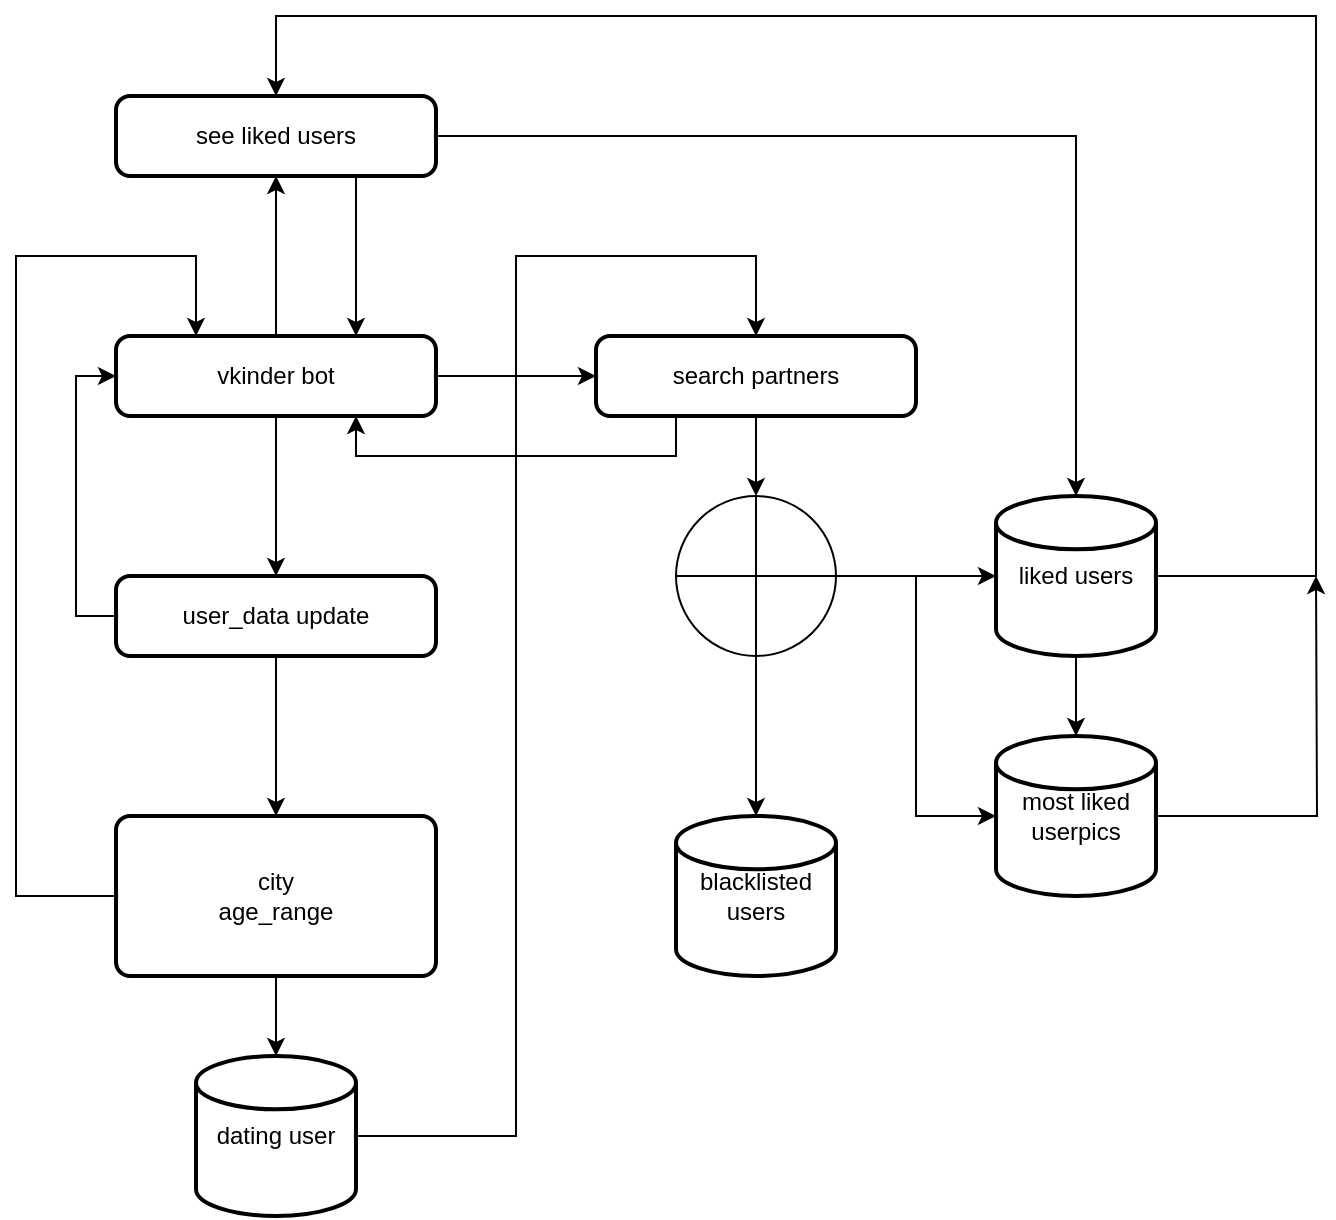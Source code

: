 <mxfile version="13.6.2" type="device"><diagram id="C5RBs43oDa-KdzZeNtuy" name="Page-1"><mxGraphModel dx="1086" dy="846" grid="1" gridSize="10" guides="1" tooltips="1" connect="1" arrows="1" fold="1" page="1" pageScale="1" pageWidth="827" pageHeight="1169" math="0" shadow="0"><root><mxCell id="WIyWlLk6GJQsqaUBKTNV-0"/><mxCell id="WIyWlLk6GJQsqaUBKTNV-1" parent="WIyWlLk6GJQsqaUBKTNV-0"/><mxCell id="GMlUZHsK3UNw6rVdl2p6-2" style="edgeStyle=orthogonalEdgeStyle;rounded=0;orthogonalLoop=1;jettySize=auto;html=1;" edge="1" parent="WIyWlLk6GJQsqaUBKTNV-1" source="GMlUZHsK3UNw6rVdl2p6-1"><mxGeometry relative="1" as="geometry"><mxPoint x="240" y="400" as="targetPoint"/></mxGeometry></mxCell><mxCell id="GMlUZHsK3UNw6rVdl2p6-9" style="edgeStyle=orthogonalEdgeStyle;rounded=0;orthogonalLoop=1;jettySize=auto;html=1;" edge="1" parent="WIyWlLk6GJQsqaUBKTNV-1" source="GMlUZHsK3UNw6rVdl2p6-1" target="GMlUZHsK3UNw6rVdl2p6-8"><mxGeometry relative="1" as="geometry"/></mxCell><mxCell id="GMlUZHsK3UNw6rVdl2p6-23" style="edgeStyle=orthogonalEdgeStyle;rounded=0;orthogonalLoop=1;jettySize=auto;html=1;entryX=0.5;entryY=1;entryDx=0;entryDy=0;" edge="1" parent="WIyWlLk6GJQsqaUBKTNV-1" source="GMlUZHsK3UNw6rVdl2p6-1" target="GMlUZHsK3UNw6rVdl2p6-20"><mxGeometry relative="1" as="geometry"/></mxCell><mxCell id="GMlUZHsK3UNw6rVdl2p6-1" value="vkinder bot" style="rounded=1;whiteSpace=wrap;html=1;absoluteArcSize=1;arcSize=14;strokeWidth=2;" vertex="1" parent="WIyWlLk6GJQsqaUBKTNV-1"><mxGeometry x="160" y="280" width="160" height="40" as="geometry"/></mxCell><mxCell id="GMlUZHsK3UNw6rVdl2p6-4" style="edgeStyle=orthogonalEdgeStyle;rounded=0;orthogonalLoop=1;jettySize=auto;html=1;entryX=0;entryY=0.5;entryDx=0;entryDy=0;" edge="1" parent="WIyWlLk6GJQsqaUBKTNV-1" source="GMlUZHsK3UNw6rVdl2p6-3" target="GMlUZHsK3UNw6rVdl2p6-1"><mxGeometry relative="1" as="geometry"><Array as="points"><mxPoint x="140" y="420"/><mxPoint x="140" y="300"/></Array></mxGeometry></mxCell><mxCell id="GMlUZHsK3UNw6rVdl2p6-7" value="" style="edgeStyle=orthogonalEdgeStyle;rounded=0;orthogonalLoop=1;jettySize=auto;html=1;" edge="1" parent="WIyWlLk6GJQsqaUBKTNV-1" source="GMlUZHsK3UNw6rVdl2p6-3" target="GMlUZHsK3UNw6rVdl2p6-5"><mxGeometry relative="1" as="geometry"/></mxCell><mxCell id="GMlUZHsK3UNw6rVdl2p6-3" value="user_data update&lt;br&gt;" style="rounded=1;whiteSpace=wrap;html=1;absoluteArcSize=1;arcSize=14;strokeWidth=2;" vertex="1" parent="WIyWlLk6GJQsqaUBKTNV-1"><mxGeometry x="160" y="400" width="160" height="40" as="geometry"/></mxCell><mxCell id="GMlUZHsK3UNw6rVdl2p6-6" style="edgeStyle=orthogonalEdgeStyle;rounded=0;orthogonalLoop=1;jettySize=auto;html=1;" edge="1" parent="WIyWlLk6GJQsqaUBKTNV-1" source="GMlUZHsK3UNw6rVdl2p6-5" target="GMlUZHsK3UNw6rVdl2p6-1"><mxGeometry relative="1" as="geometry"><mxPoint x="240" y="280" as="targetPoint"/><Array as="points"><mxPoint x="110" y="560"/><mxPoint x="110" y="240"/><mxPoint x="200" y="240"/></Array></mxGeometry></mxCell><mxCell id="GMlUZHsK3UNw6rVdl2p6-15" value="" style="edgeStyle=orthogonalEdgeStyle;rounded=0;orthogonalLoop=1;jettySize=auto;html=1;" edge="1" parent="WIyWlLk6GJQsqaUBKTNV-1" source="GMlUZHsK3UNw6rVdl2p6-5" target="GMlUZHsK3UNw6rVdl2p6-14"><mxGeometry relative="1" as="geometry"/></mxCell><mxCell id="GMlUZHsK3UNw6rVdl2p6-5" value="city&lt;br&gt;age_range" style="rounded=1;whiteSpace=wrap;html=1;absoluteArcSize=1;arcSize=14;strokeWidth=2;" vertex="1" parent="WIyWlLk6GJQsqaUBKTNV-1"><mxGeometry x="160" y="520" width="160" height="80" as="geometry"/></mxCell><mxCell id="GMlUZHsK3UNw6rVdl2p6-11" style="edgeStyle=orthogonalEdgeStyle;rounded=0;orthogonalLoop=1;jettySize=auto;html=1;entryX=0.5;entryY=0;entryDx=0;entryDy=0;entryPerimeter=0;" edge="1" parent="WIyWlLk6GJQsqaUBKTNV-1" source="GMlUZHsK3UNw6rVdl2p6-8" target="GMlUZHsK3UNw6rVdl2p6-10"><mxGeometry relative="1" as="geometry"/></mxCell><mxCell id="GMlUZHsK3UNw6rVdl2p6-19" style="edgeStyle=orthogonalEdgeStyle;rounded=0;orthogonalLoop=1;jettySize=auto;html=1;exitX=0.25;exitY=1;exitDx=0;exitDy=0;entryX=0.75;entryY=1;entryDx=0;entryDy=0;" edge="1" parent="WIyWlLk6GJQsqaUBKTNV-1" source="GMlUZHsK3UNw6rVdl2p6-8" target="GMlUZHsK3UNw6rVdl2p6-1"><mxGeometry relative="1" as="geometry"/></mxCell><mxCell id="GMlUZHsK3UNw6rVdl2p6-8" value="search partners" style="rounded=1;whiteSpace=wrap;html=1;absoluteArcSize=1;arcSize=14;strokeWidth=2;" vertex="1" parent="WIyWlLk6GJQsqaUBKTNV-1"><mxGeometry x="400" y="280" width="160" height="40" as="geometry"/></mxCell><mxCell id="GMlUZHsK3UNw6rVdl2p6-16" style="edgeStyle=orthogonalEdgeStyle;rounded=0;orthogonalLoop=1;jettySize=auto;html=1;" edge="1" parent="WIyWlLk6GJQsqaUBKTNV-1" source="GMlUZHsK3UNw6rVdl2p6-10" target="GMlUZHsK3UNw6rVdl2p6-13"><mxGeometry relative="1" as="geometry"/></mxCell><mxCell id="GMlUZHsK3UNw6rVdl2p6-18" style="edgeStyle=orthogonalEdgeStyle;rounded=0;orthogonalLoop=1;jettySize=auto;html=1;entryX=0;entryY=0.5;entryDx=0;entryDy=0;entryPerimeter=0;" edge="1" parent="WIyWlLk6GJQsqaUBKTNV-1" source="GMlUZHsK3UNw6rVdl2p6-10" target="GMlUZHsK3UNw6rVdl2p6-17"><mxGeometry relative="1" as="geometry"/></mxCell><mxCell id="GMlUZHsK3UNw6rVdl2p6-28" style="edgeStyle=orthogonalEdgeStyle;rounded=0;orthogonalLoop=1;jettySize=auto;html=1;entryX=0;entryY=0.5;entryDx=0;entryDy=0;entryPerimeter=0;" edge="1" parent="WIyWlLk6GJQsqaUBKTNV-1" source="GMlUZHsK3UNw6rVdl2p6-10" target="GMlUZHsK3UNw6rVdl2p6-27"><mxGeometry relative="1" as="geometry"/></mxCell><mxCell id="GMlUZHsK3UNw6rVdl2p6-10" value="" style="verticalLabelPosition=bottom;verticalAlign=top;html=1;shape=mxgraph.flowchart.summing_function;" vertex="1" parent="WIyWlLk6GJQsqaUBKTNV-1"><mxGeometry x="440" y="360" width="80" height="80" as="geometry"/></mxCell><mxCell id="GMlUZHsK3UNw6rVdl2p6-13" value="blacklisted users" style="strokeWidth=2;html=1;shape=mxgraph.flowchart.database;whiteSpace=wrap;" vertex="1" parent="WIyWlLk6GJQsqaUBKTNV-1"><mxGeometry x="440" y="520" width="80" height="80" as="geometry"/></mxCell><mxCell id="GMlUZHsK3UNw6rVdl2p6-26" style="edgeStyle=orthogonalEdgeStyle;rounded=0;orthogonalLoop=1;jettySize=auto;html=1;entryX=0.5;entryY=0;entryDx=0;entryDy=0;" edge="1" parent="WIyWlLk6GJQsqaUBKTNV-1" source="GMlUZHsK3UNw6rVdl2p6-14" target="GMlUZHsK3UNw6rVdl2p6-8"><mxGeometry relative="1" as="geometry"><Array as="points"><mxPoint x="360" y="680"/><mxPoint x="360" y="240"/><mxPoint x="480" y="240"/></Array></mxGeometry></mxCell><mxCell id="GMlUZHsK3UNw6rVdl2p6-14" value="dating user" style="strokeWidth=2;html=1;shape=mxgraph.flowchart.database;whiteSpace=wrap;" vertex="1" parent="WIyWlLk6GJQsqaUBKTNV-1"><mxGeometry x="200" y="640" width="80" height="80" as="geometry"/></mxCell><mxCell id="GMlUZHsK3UNw6rVdl2p6-22" style="edgeStyle=orthogonalEdgeStyle;rounded=0;orthogonalLoop=1;jettySize=auto;html=1;entryX=0.5;entryY=0;entryDx=0;entryDy=0;" edge="1" parent="WIyWlLk6GJQsqaUBKTNV-1" source="GMlUZHsK3UNw6rVdl2p6-17" target="GMlUZHsK3UNw6rVdl2p6-20"><mxGeometry relative="1" as="geometry"><Array as="points"><mxPoint x="760" y="400"/><mxPoint x="760" y="120"/><mxPoint x="240" y="120"/></Array></mxGeometry></mxCell><mxCell id="GMlUZHsK3UNw6rVdl2p6-29" value="" style="edgeStyle=orthogonalEdgeStyle;rounded=0;orthogonalLoop=1;jettySize=auto;html=1;" edge="1" parent="WIyWlLk6GJQsqaUBKTNV-1" source="GMlUZHsK3UNw6rVdl2p6-17" target="GMlUZHsK3UNw6rVdl2p6-27"><mxGeometry relative="1" as="geometry"/></mxCell><mxCell id="GMlUZHsK3UNw6rVdl2p6-17" value="liked users" style="strokeWidth=2;html=1;shape=mxgraph.flowchart.database;whiteSpace=wrap;" vertex="1" parent="WIyWlLk6GJQsqaUBKTNV-1"><mxGeometry x="600" y="360" width="80" height="80" as="geometry"/></mxCell><mxCell id="GMlUZHsK3UNw6rVdl2p6-21" style="edgeStyle=orthogonalEdgeStyle;rounded=0;orthogonalLoop=1;jettySize=auto;html=1;entryX=0.5;entryY=0;entryDx=0;entryDy=0;entryPerimeter=0;" edge="1" parent="WIyWlLk6GJQsqaUBKTNV-1" source="GMlUZHsK3UNw6rVdl2p6-20" target="GMlUZHsK3UNw6rVdl2p6-17"><mxGeometry relative="1" as="geometry"/></mxCell><mxCell id="GMlUZHsK3UNw6rVdl2p6-24" style="edgeStyle=orthogonalEdgeStyle;rounded=0;orthogonalLoop=1;jettySize=auto;html=1;exitX=0.75;exitY=1;exitDx=0;exitDy=0;entryX=0.75;entryY=0;entryDx=0;entryDy=0;" edge="1" parent="WIyWlLk6GJQsqaUBKTNV-1" source="GMlUZHsK3UNw6rVdl2p6-20" target="GMlUZHsK3UNw6rVdl2p6-1"><mxGeometry relative="1" as="geometry"/></mxCell><mxCell id="GMlUZHsK3UNw6rVdl2p6-20" value="see liked users" style="rounded=1;whiteSpace=wrap;html=1;absoluteArcSize=1;arcSize=14;strokeWidth=2;" vertex="1" parent="WIyWlLk6GJQsqaUBKTNV-1"><mxGeometry x="160" y="160" width="160" height="40" as="geometry"/></mxCell><mxCell id="GMlUZHsK3UNw6rVdl2p6-30" style="edgeStyle=orthogonalEdgeStyle;rounded=0;orthogonalLoop=1;jettySize=auto;html=1;" edge="1" parent="WIyWlLk6GJQsqaUBKTNV-1" source="GMlUZHsK3UNw6rVdl2p6-27"><mxGeometry relative="1" as="geometry"><mxPoint x="760" y="400" as="targetPoint"/></mxGeometry></mxCell><mxCell id="GMlUZHsK3UNw6rVdl2p6-27" value="most liked userpics" style="strokeWidth=2;html=1;shape=mxgraph.flowchart.database;whiteSpace=wrap;" vertex="1" parent="WIyWlLk6GJQsqaUBKTNV-1"><mxGeometry x="600" y="480" width="80" height="80" as="geometry"/></mxCell></root></mxGraphModel></diagram></mxfile>